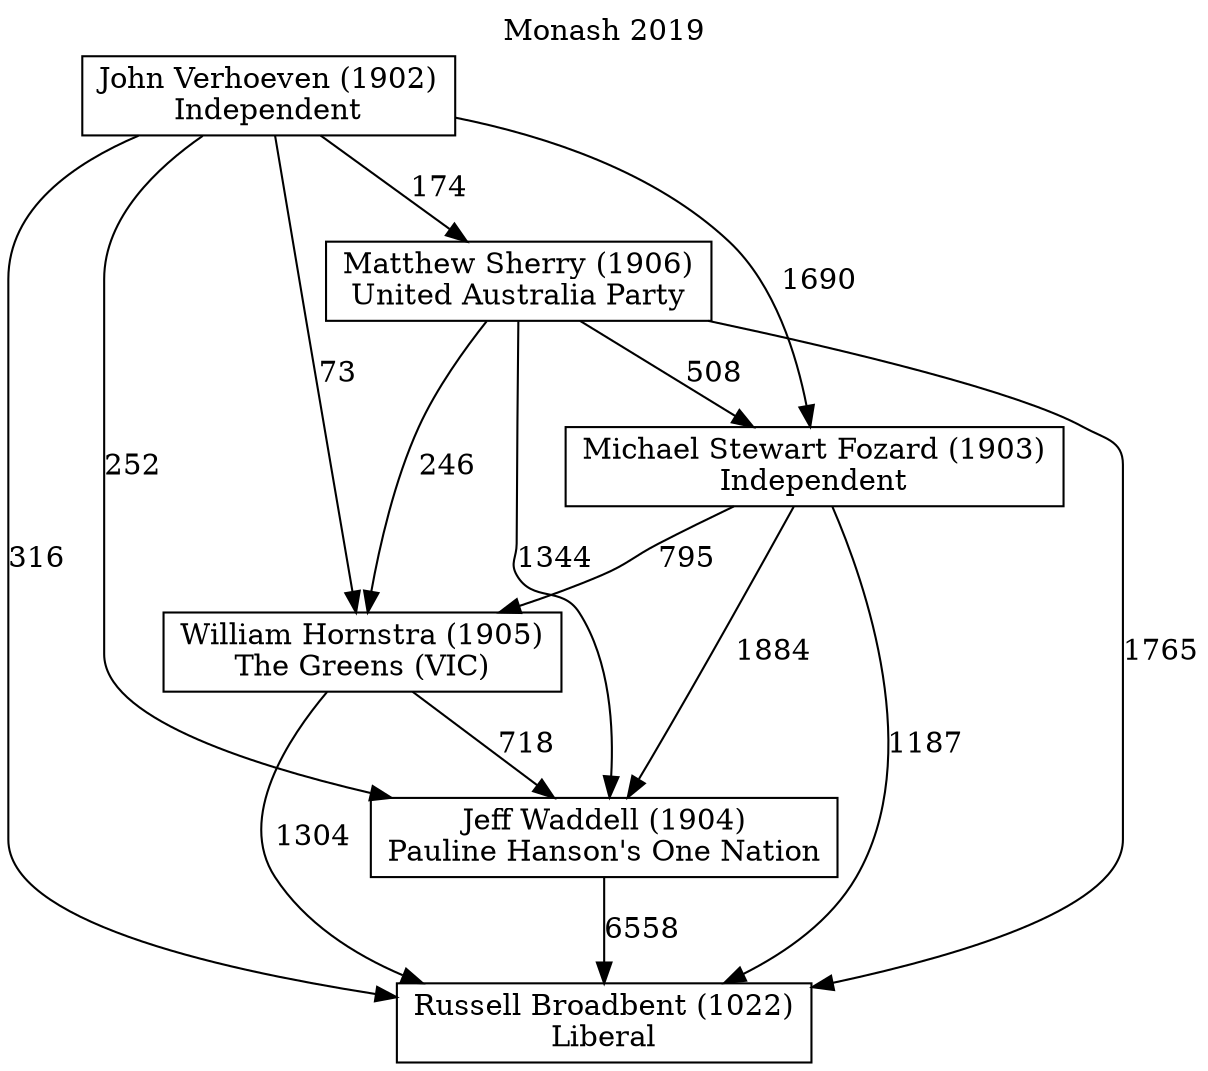 // House preference flow
digraph "Russell Broadbent (1022)_Monash_2019" {
	graph [label="Monash 2019" labelloc=t mclimit=2]
	node [shape=box]
	"Russell Broadbent (1022)" [label="Russell Broadbent (1022)
Liberal"]
	"Jeff Waddell (1904)" [label="Jeff Waddell (1904)
Pauline Hanson's One Nation"]
	"William Hornstra (1905)" [label="William Hornstra (1905)
The Greens (VIC)"]
	"Michael Stewart Fozard (1903)" [label="Michael Stewart Fozard (1903)
Independent"]
	"Matthew Sherry (1906)" [label="Matthew Sherry (1906)
United Australia Party"]
	"John Verhoeven (1902)" [label="John Verhoeven (1902)
Independent"]
	"Jeff Waddell (1904)" -> "Russell Broadbent (1022)" [label=6558]
	"William Hornstra (1905)" -> "Jeff Waddell (1904)" [label=718]
	"Michael Stewart Fozard (1903)" -> "William Hornstra (1905)" [label=795]
	"Matthew Sherry (1906)" -> "Michael Stewart Fozard (1903)" [label=508]
	"John Verhoeven (1902)" -> "Matthew Sherry (1906)" [label=174]
	"William Hornstra (1905)" -> "Russell Broadbent (1022)" [label=1304]
	"Michael Stewart Fozard (1903)" -> "Russell Broadbent (1022)" [label=1187]
	"Matthew Sherry (1906)" -> "Russell Broadbent (1022)" [label=1765]
	"John Verhoeven (1902)" -> "Russell Broadbent (1022)" [label=316]
	"John Verhoeven (1902)" -> "Michael Stewart Fozard (1903)" [label=1690]
	"Matthew Sherry (1906)" -> "William Hornstra (1905)" [label=246]
	"John Verhoeven (1902)" -> "William Hornstra (1905)" [label=73]
	"Michael Stewart Fozard (1903)" -> "Jeff Waddell (1904)" [label=1884]
	"Matthew Sherry (1906)" -> "Jeff Waddell (1904)" [label=1344]
	"John Verhoeven (1902)" -> "Jeff Waddell (1904)" [label=252]
}
